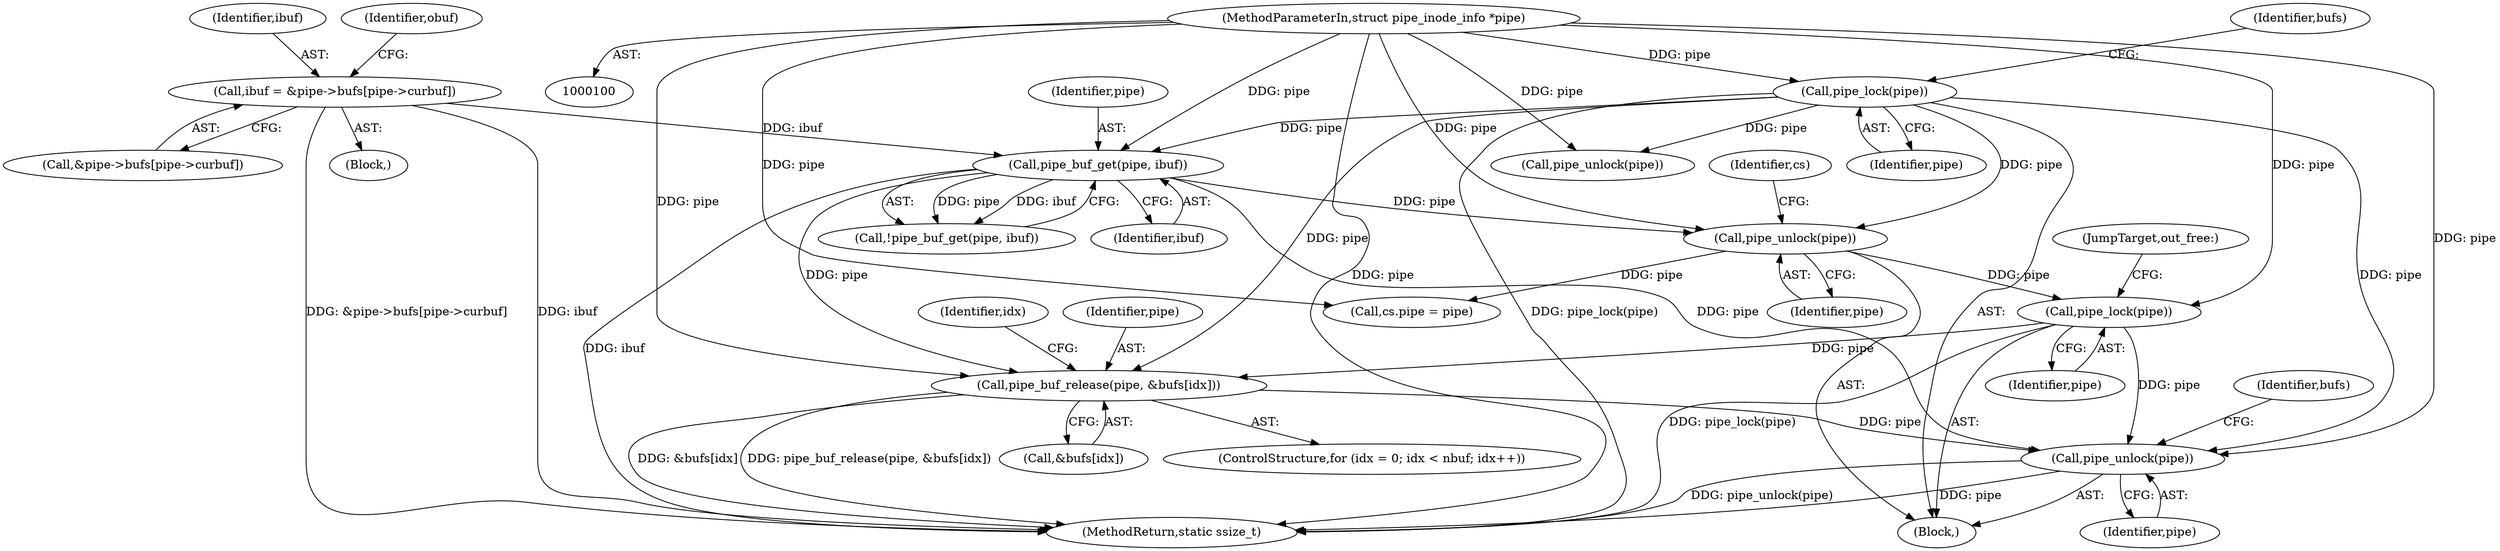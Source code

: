 digraph "0_linux_6b3a707736301c2128ca85ce85fb13f60b5e350a@array" {
"1000358" [label="(Call,pipe_buf_release(pipe, &bufs[idx]))"];
"1000124" [label="(Call,pipe_lock(pipe))"];
"1000101" [label="(MethodParameterIn,struct pipe_inode_info *pipe)"];
"1000268" [label="(Call,pipe_buf_get(pipe, ibuf))"];
"1000212" [label="(Call,ibuf = &pipe->bufs[pipe->curbuf])"];
"1000346" [label="(Call,pipe_lock(pipe))"];
"1000308" [label="(Call,pipe_unlock(pipe))"];
"1000364" [label="(Call,pipe_unlock(pipe))"];
"1000124" [label="(Call,pipe_lock(pipe))"];
"1000267" [label="(Call,!pipe_buf_get(pipe, ibuf))"];
"1000359" [label="(Identifier,pipe)"];
"1000348" [label="(JumpTarget,out_free:)"];
"1000367" [label="(Identifier,bufs)"];
"1000309" [label="(Identifier,pipe)"];
"1000125" [label="(Identifier,pipe)"];
"1000212" [label="(Call,ibuf = &pipe->bufs[pipe->curbuf])"];
"1000198" [label="(Block,)"];
"1000357" [label="(Identifier,idx)"];
"1000269" [label="(Identifier,pipe)"];
"1000214" [label="(Call,&pipe->bufs[pipe->curbuf])"];
"1000127" [label="(Identifier,bufs)"];
"1000364" [label="(Call,pipe_unlock(pipe))"];
"1000213" [label="(Identifier,ibuf)"];
"1000370" [label="(MethodReturn,static ssize_t)"];
"1000106" [label="(Block,)"];
"1000358" [label="(Call,pipe_buf_release(pipe, &bufs[idx]))"];
"1000101" [label="(MethodParameterIn,struct pipe_inode_info *pipe)"];
"1000139" [label="(Call,pipe_unlock(pipe))"];
"1000346" [label="(Call,pipe_lock(pipe))"];
"1000349" [label="(ControlStructure,for (idx = 0; idx < nbuf; idx++))"];
"1000312" [label="(Identifier,cs)"];
"1000223" [label="(Identifier,obuf)"];
"1000268" [label="(Call,pipe_buf_get(pipe, ibuf))"];
"1000325" [label="(Call,cs.pipe = pipe)"];
"1000365" [label="(Identifier,pipe)"];
"1000360" [label="(Call,&bufs[idx])"];
"1000308" [label="(Call,pipe_unlock(pipe))"];
"1000270" [label="(Identifier,ibuf)"];
"1000347" [label="(Identifier,pipe)"];
"1000358" -> "1000349"  [label="AST: "];
"1000358" -> "1000360"  [label="CFG: "];
"1000359" -> "1000358"  [label="AST: "];
"1000360" -> "1000358"  [label="AST: "];
"1000357" -> "1000358"  [label="CFG: "];
"1000358" -> "1000370"  [label="DDG: pipe_buf_release(pipe, &bufs[idx])"];
"1000358" -> "1000370"  [label="DDG: &bufs[idx]"];
"1000124" -> "1000358"  [label="DDG: pipe"];
"1000268" -> "1000358"  [label="DDG: pipe"];
"1000346" -> "1000358"  [label="DDG: pipe"];
"1000101" -> "1000358"  [label="DDG: pipe"];
"1000358" -> "1000364"  [label="DDG: pipe"];
"1000124" -> "1000106"  [label="AST: "];
"1000124" -> "1000125"  [label="CFG: "];
"1000125" -> "1000124"  [label="AST: "];
"1000127" -> "1000124"  [label="CFG: "];
"1000124" -> "1000370"  [label="DDG: pipe_lock(pipe)"];
"1000101" -> "1000124"  [label="DDG: pipe"];
"1000124" -> "1000139"  [label="DDG: pipe"];
"1000124" -> "1000268"  [label="DDG: pipe"];
"1000124" -> "1000308"  [label="DDG: pipe"];
"1000124" -> "1000364"  [label="DDG: pipe"];
"1000101" -> "1000100"  [label="AST: "];
"1000101" -> "1000370"  [label="DDG: pipe"];
"1000101" -> "1000139"  [label="DDG: pipe"];
"1000101" -> "1000268"  [label="DDG: pipe"];
"1000101" -> "1000308"  [label="DDG: pipe"];
"1000101" -> "1000325"  [label="DDG: pipe"];
"1000101" -> "1000346"  [label="DDG: pipe"];
"1000101" -> "1000364"  [label="DDG: pipe"];
"1000268" -> "1000267"  [label="AST: "];
"1000268" -> "1000270"  [label="CFG: "];
"1000269" -> "1000268"  [label="AST: "];
"1000270" -> "1000268"  [label="AST: "];
"1000267" -> "1000268"  [label="CFG: "];
"1000268" -> "1000370"  [label="DDG: ibuf"];
"1000268" -> "1000267"  [label="DDG: pipe"];
"1000268" -> "1000267"  [label="DDG: ibuf"];
"1000212" -> "1000268"  [label="DDG: ibuf"];
"1000268" -> "1000308"  [label="DDG: pipe"];
"1000268" -> "1000364"  [label="DDG: pipe"];
"1000212" -> "1000198"  [label="AST: "];
"1000212" -> "1000214"  [label="CFG: "];
"1000213" -> "1000212"  [label="AST: "];
"1000214" -> "1000212"  [label="AST: "];
"1000223" -> "1000212"  [label="CFG: "];
"1000212" -> "1000370"  [label="DDG: &pipe->bufs[pipe->curbuf]"];
"1000212" -> "1000370"  [label="DDG: ibuf"];
"1000346" -> "1000106"  [label="AST: "];
"1000346" -> "1000347"  [label="CFG: "];
"1000347" -> "1000346"  [label="AST: "];
"1000348" -> "1000346"  [label="CFG: "];
"1000346" -> "1000370"  [label="DDG: pipe_lock(pipe)"];
"1000308" -> "1000346"  [label="DDG: pipe"];
"1000346" -> "1000364"  [label="DDG: pipe"];
"1000308" -> "1000106"  [label="AST: "];
"1000308" -> "1000309"  [label="CFG: "];
"1000309" -> "1000308"  [label="AST: "];
"1000312" -> "1000308"  [label="CFG: "];
"1000308" -> "1000325"  [label="DDG: pipe"];
"1000364" -> "1000106"  [label="AST: "];
"1000364" -> "1000365"  [label="CFG: "];
"1000365" -> "1000364"  [label="AST: "];
"1000367" -> "1000364"  [label="CFG: "];
"1000364" -> "1000370"  [label="DDG: pipe"];
"1000364" -> "1000370"  [label="DDG: pipe_unlock(pipe)"];
}
